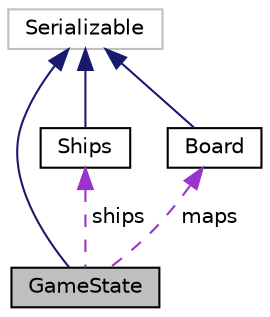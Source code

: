 digraph "GameState"
{
 // LATEX_PDF_SIZE
  edge [fontname="Helvetica",fontsize="10",labelfontname="Helvetica",labelfontsize="10"];
  node [fontname="Helvetica",fontsize="10",shape=record];
  Node1 [label="GameState",height=0.2,width=0.4,color="black", fillcolor="grey75", style="filled", fontcolor="black",tooltip=" "];
  Node2 -> Node1 [dir="back",color="midnightblue",fontsize="10",style="solid"];
  Node2 [label="Serializable",height=0.2,width=0.4,color="grey75", fillcolor="white", style="filled",tooltip=" "];
  Node3 -> Node1 [dir="back",color="darkorchid3",fontsize="10",style="dashed",label=" ships" ];
  Node3 [label="Ships",height=0.2,width=0.4,color="black", fillcolor="white", style="filled",URL="$classShips.html",tooltip=" "];
  Node2 -> Node3 [dir="back",color="midnightblue",fontsize="10",style="solid"];
  Node4 -> Node1 [dir="back",color="darkorchid3",fontsize="10",style="dashed",label=" maps" ];
  Node4 [label="Board",height=0.2,width=0.4,color="black", fillcolor="white", style="filled",URL="$classBoard.html",tooltip=" "];
  Node2 -> Node4 [dir="back",color="midnightblue",fontsize="10",style="solid"];
}
